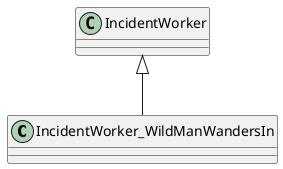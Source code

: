 @startuml
class IncidentWorker_WildManWandersIn {
}
IncidentWorker <|-- IncidentWorker_WildManWandersIn
@enduml
